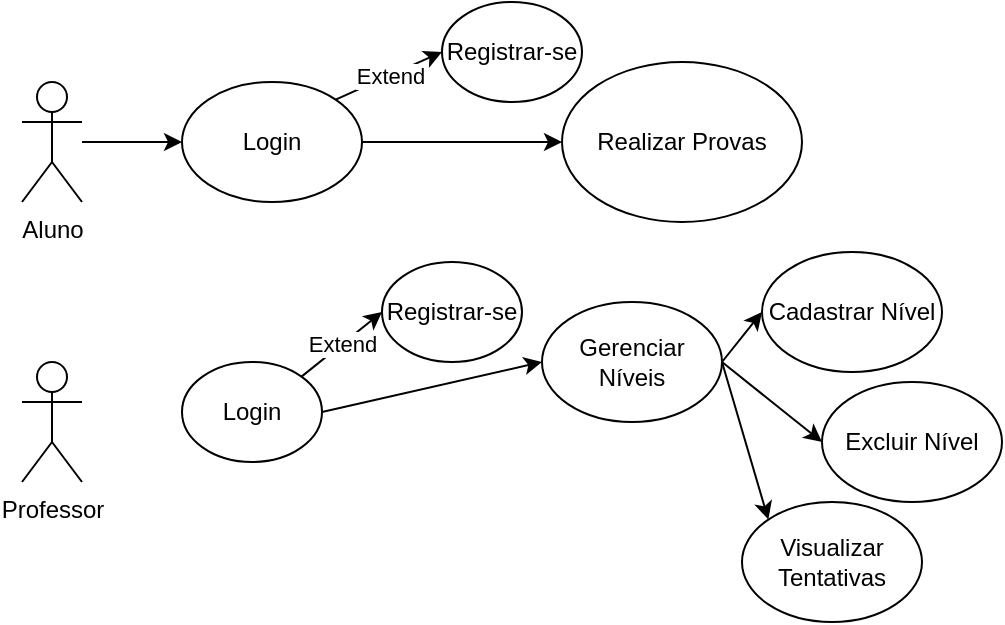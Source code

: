 <mxfile version="27.0.9">
  <diagram name="Página-1" id="Vc1bDZVpIhPylwoKU5ut">
    <mxGraphModel dx="830" dy="551" grid="1" gridSize="10" guides="1" tooltips="1" connect="1" arrows="1" fold="1" page="1" pageScale="1" pageWidth="827" pageHeight="1169" math="0" shadow="0">
      <root>
        <mxCell id="0" />
        <mxCell id="1" parent="0" />
        <mxCell id="KGPcSMPJMxEzhZjs5CbJ-1" value="Aluno" style="shape=umlActor;verticalLabelPosition=bottom;verticalAlign=top;html=1;outlineConnect=0;" vertex="1" parent="1">
          <mxGeometry x="70" y="50" width="30" height="60" as="geometry" />
        </mxCell>
        <mxCell id="KGPcSMPJMxEzhZjs5CbJ-3" value="Professor" style="shape=umlActor;verticalLabelPosition=bottom;verticalAlign=top;html=1;outlineConnect=0;" vertex="1" parent="1">
          <mxGeometry x="70" y="190" width="30" height="60" as="geometry" />
        </mxCell>
        <mxCell id="KGPcSMPJMxEzhZjs5CbJ-4" value="Login" style="ellipse;whiteSpace=wrap;html=1;" vertex="1" parent="1">
          <mxGeometry x="150" y="50" width="90" height="60" as="geometry" />
        </mxCell>
        <mxCell id="KGPcSMPJMxEzhZjs5CbJ-5" value="Registrar-se" style="ellipse;whiteSpace=wrap;html=1;" vertex="1" parent="1">
          <mxGeometry x="280" y="10" width="70" height="50" as="geometry" />
        </mxCell>
        <mxCell id="KGPcSMPJMxEzhZjs5CbJ-6" value="" style="endArrow=classic;html=1;rounded=0;exitX=1;exitY=0;exitDx=0;exitDy=0;entryX=0;entryY=0.5;entryDx=0;entryDy=0;" edge="1" parent="1" source="KGPcSMPJMxEzhZjs5CbJ-4" target="KGPcSMPJMxEzhZjs5CbJ-5">
          <mxGeometry relative="1" as="geometry">
            <mxPoint x="360" y="260" as="sourcePoint" />
            <mxPoint x="320" y="90" as="targetPoint" />
          </mxGeometry>
        </mxCell>
        <mxCell id="KGPcSMPJMxEzhZjs5CbJ-7" value="Extend" style="edgeLabel;resizable=0;html=1;;align=center;verticalAlign=middle;" connectable="0" vertex="1" parent="KGPcSMPJMxEzhZjs5CbJ-6">
          <mxGeometry relative="1" as="geometry" />
        </mxCell>
        <mxCell id="KGPcSMPJMxEzhZjs5CbJ-8" value="" style="endArrow=classic;html=1;rounded=0;" edge="1" parent="1" source="KGPcSMPJMxEzhZjs5CbJ-1" target="KGPcSMPJMxEzhZjs5CbJ-4">
          <mxGeometry width="50" height="50" relative="1" as="geometry">
            <mxPoint x="430" y="290" as="sourcePoint" />
            <mxPoint x="480" y="240" as="targetPoint" />
          </mxGeometry>
        </mxCell>
        <mxCell id="KGPcSMPJMxEzhZjs5CbJ-9" value="" style="endArrow=classic;html=1;rounded=0;exitX=1;exitY=0.5;exitDx=0;exitDy=0;entryX=0;entryY=0.5;entryDx=0;entryDy=0;" edge="1" parent="1" source="KGPcSMPJMxEzhZjs5CbJ-4" target="KGPcSMPJMxEzhZjs5CbJ-10">
          <mxGeometry width="50" height="50" relative="1" as="geometry">
            <mxPoint x="280" y="140" as="sourcePoint" />
            <mxPoint x="310" y="80" as="targetPoint" />
          </mxGeometry>
        </mxCell>
        <mxCell id="KGPcSMPJMxEzhZjs5CbJ-10" value="Realizar Provas" style="ellipse;whiteSpace=wrap;html=1;" vertex="1" parent="1">
          <mxGeometry x="340" y="40" width="120" height="80" as="geometry" />
        </mxCell>
        <mxCell id="KGPcSMPJMxEzhZjs5CbJ-12" value="Login" style="ellipse;whiteSpace=wrap;html=1;" vertex="1" parent="1">
          <mxGeometry x="150" y="190" width="70" height="50" as="geometry" />
        </mxCell>
        <mxCell id="KGPcSMPJMxEzhZjs5CbJ-13" value="" style="endArrow=classic;html=1;rounded=0;exitX=1;exitY=0;exitDx=0;exitDy=0;entryX=0;entryY=0.5;entryDx=0;entryDy=0;" edge="1" parent="1" source="KGPcSMPJMxEzhZjs5CbJ-12" target="KGPcSMPJMxEzhZjs5CbJ-15">
          <mxGeometry relative="1" as="geometry">
            <mxPoint x="300" y="194" as="sourcePoint" />
            <mxPoint x="250" y="170" as="targetPoint" />
          </mxGeometry>
        </mxCell>
        <mxCell id="KGPcSMPJMxEzhZjs5CbJ-14" value="Extend" style="edgeLabel;resizable=0;html=1;;align=center;verticalAlign=middle;" connectable="0" vertex="1" parent="KGPcSMPJMxEzhZjs5CbJ-13">
          <mxGeometry relative="1" as="geometry" />
        </mxCell>
        <mxCell id="KGPcSMPJMxEzhZjs5CbJ-15" value="Registrar-se" style="ellipse;whiteSpace=wrap;html=1;" vertex="1" parent="1">
          <mxGeometry x="250" y="140" width="70" height="50" as="geometry" />
        </mxCell>
        <mxCell id="KGPcSMPJMxEzhZjs5CbJ-16" value="Gerenciar&lt;div&gt;Níveis&lt;/div&gt;" style="ellipse;whiteSpace=wrap;html=1;" vertex="1" parent="1">
          <mxGeometry x="330" y="160" width="90" height="60" as="geometry" />
        </mxCell>
        <mxCell id="KGPcSMPJMxEzhZjs5CbJ-17" value="" style="endArrow=classic;html=1;rounded=0;exitX=1;exitY=0.5;exitDx=0;exitDy=0;entryX=0;entryY=0.5;entryDx=0;entryDy=0;" edge="1" parent="1" source="KGPcSMPJMxEzhZjs5CbJ-12" target="KGPcSMPJMxEzhZjs5CbJ-16">
          <mxGeometry width="50" height="50" relative="1" as="geometry">
            <mxPoint x="220" y="300" as="sourcePoint" />
            <mxPoint x="270" y="250" as="targetPoint" />
          </mxGeometry>
        </mxCell>
        <mxCell id="KGPcSMPJMxEzhZjs5CbJ-19" value="Cadastrar Nível" style="ellipse;whiteSpace=wrap;html=1;" vertex="1" parent="1">
          <mxGeometry x="440" y="135" width="90" height="60" as="geometry" />
        </mxCell>
        <mxCell id="KGPcSMPJMxEzhZjs5CbJ-20" value="Excluir Nível" style="ellipse;whiteSpace=wrap;html=1;" vertex="1" parent="1">
          <mxGeometry x="470" y="200" width="90" height="60" as="geometry" />
        </mxCell>
        <mxCell id="KGPcSMPJMxEzhZjs5CbJ-21" value="" style="endArrow=classic;html=1;rounded=0;exitX=1;exitY=0.5;exitDx=0;exitDy=0;entryX=0;entryY=0.5;entryDx=0;entryDy=0;" edge="1" parent="1" source="KGPcSMPJMxEzhZjs5CbJ-16" target="KGPcSMPJMxEzhZjs5CbJ-19">
          <mxGeometry width="50" height="50" relative="1" as="geometry">
            <mxPoint x="430" y="290" as="sourcePoint" />
            <mxPoint x="480" y="240" as="targetPoint" />
          </mxGeometry>
        </mxCell>
        <mxCell id="KGPcSMPJMxEzhZjs5CbJ-22" value="Visualizar Tentativas" style="ellipse;whiteSpace=wrap;html=1;" vertex="1" parent="1">
          <mxGeometry x="430" y="260" width="90" height="60" as="geometry" />
        </mxCell>
        <mxCell id="KGPcSMPJMxEzhZjs5CbJ-23" value="" style="endArrow=classic;html=1;rounded=0;exitX=1;exitY=0.5;exitDx=0;exitDy=0;entryX=0;entryY=0.5;entryDx=0;entryDy=0;" edge="1" parent="1" source="KGPcSMPJMxEzhZjs5CbJ-16" target="KGPcSMPJMxEzhZjs5CbJ-20">
          <mxGeometry width="50" height="50" relative="1" as="geometry">
            <mxPoint x="240" y="390" as="sourcePoint" />
            <mxPoint x="290" y="340" as="targetPoint" />
          </mxGeometry>
        </mxCell>
        <mxCell id="KGPcSMPJMxEzhZjs5CbJ-24" value="" style="endArrow=classic;html=1;rounded=0;exitX=1;exitY=0.5;exitDx=0;exitDy=0;entryX=0;entryY=0;entryDx=0;entryDy=0;" edge="1" parent="1" source="KGPcSMPJMxEzhZjs5CbJ-16" target="KGPcSMPJMxEzhZjs5CbJ-22">
          <mxGeometry width="50" height="50" relative="1" as="geometry">
            <mxPoint x="430" y="290" as="sourcePoint" />
            <mxPoint x="480" y="240" as="targetPoint" />
          </mxGeometry>
        </mxCell>
      </root>
    </mxGraphModel>
  </diagram>
</mxfile>

